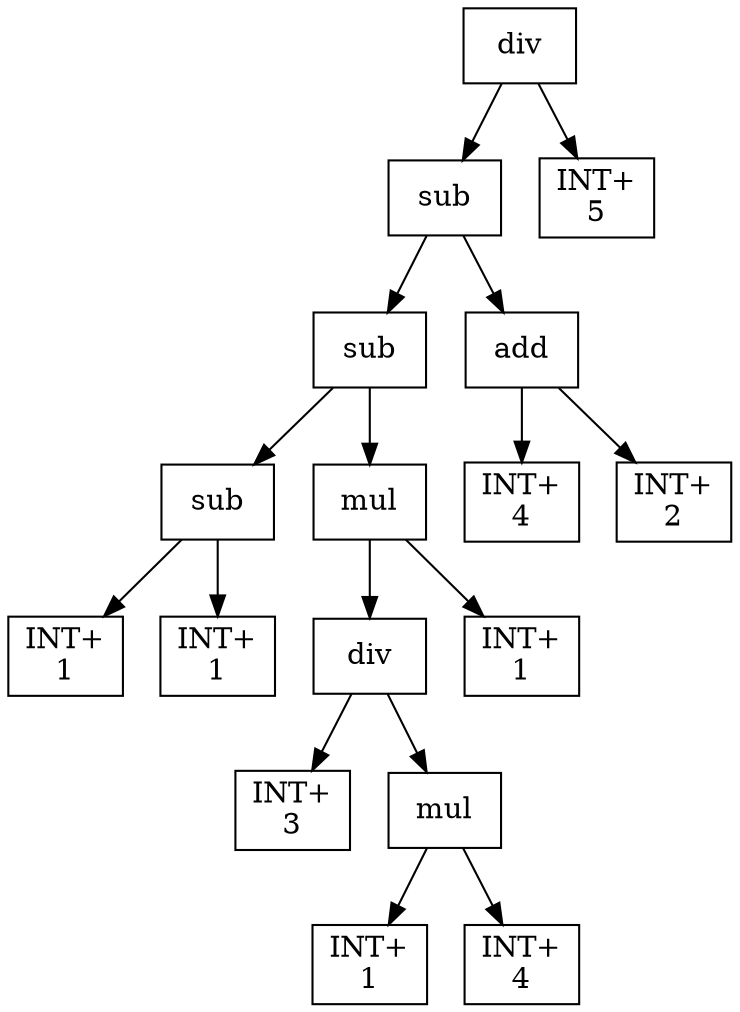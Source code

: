 digraph expr {
  node [shape=box];
  n1 [label="div"];
  n2 [label="sub"];
  n3 [label="sub"];
  n4 [label="sub"];
  n5 [label="INT+\n1"];
  n6 [label="INT+\n1"];
  n4 -> n5;
  n4 -> n6;
  n7 [label="mul"];
  n8 [label="div"];
  n9 [label="INT+\n3"];
  n10 [label="mul"];
  n11 [label="INT+\n1"];
  n12 [label="INT+\n4"];
  n10 -> n11;
  n10 -> n12;
  n8 -> n9;
  n8 -> n10;
  n13 [label="INT+\n1"];
  n7 -> n8;
  n7 -> n13;
  n3 -> n4;
  n3 -> n7;
  n14 [label="add"];
  n15 [label="INT+\n4"];
  n16 [label="INT+\n2"];
  n14 -> n15;
  n14 -> n16;
  n2 -> n3;
  n2 -> n14;
  n17 [label="INT+\n5"];
  n1 -> n2;
  n1 -> n17;
}